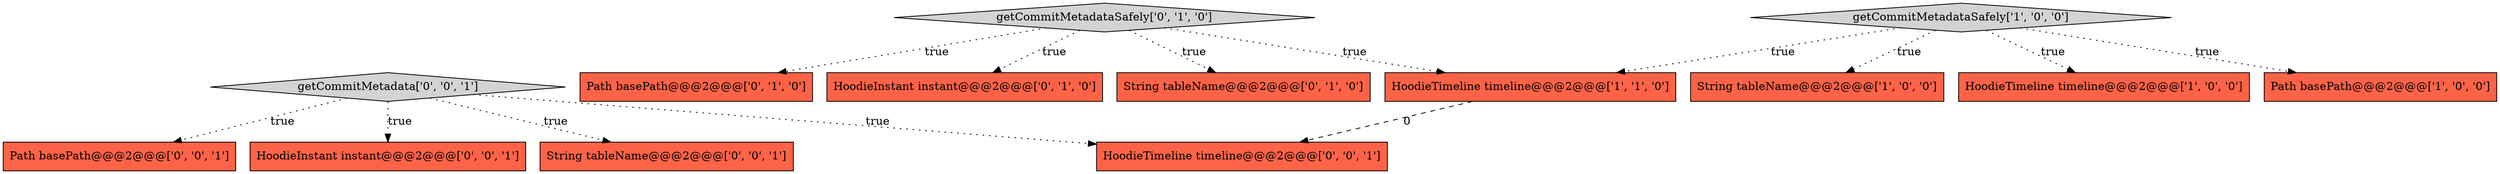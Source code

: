 digraph {
9 [style = filled, label = "String tableName@@@2@@@['0', '0', '1']", fillcolor = tomato, shape = box image = "AAA0AAABBB3BBB"];
5 [style = filled, label = "getCommitMetadataSafely['0', '1', '0']", fillcolor = lightgray, shape = diamond image = "AAA0AAABBB2BBB"];
10 [style = filled, label = "getCommitMetadata['0', '0', '1']", fillcolor = lightgray, shape = diamond image = "AAA0AAABBB3BBB"];
4 [style = filled, label = "HoodieTimeline timeline@@@2@@@['1', '1', '0']", fillcolor = tomato, shape = box image = "AAA0AAABBB1BBB"];
3 [style = filled, label = "String tableName@@@2@@@['1', '0', '0']", fillcolor = tomato, shape = box image = "AAA0AAABBB1BBB"];
7 [style = filled, label = "Path basePath@@@2@@@['0', '1', '0']", fillcolor = tomato, shape = box image = "AAA0AAABBB2BBB"];
13 [style = filled, label = "HoodieTimeline timeline@@@2@@@['0', '0', '1']", fillcolor = tomato, shape = box image = "AAA0AAABBB3BBB"];
2 [style = filled, label = "HoodieTimeline timeline@@@2@@@['1', '0', '0']", fillcolor = tomato, shape = box image = "AAA0AAABBB1BBB"];
12 [style = filled, label = "Path basePath@@@2@@@['0', '0', '1']", fillcolor = tomato, shape = box image = "AAA0AAABBB3BBB"];
0 [style = filled, label = "Path basePath@@@2@@@['1', '0', '0']", fillcolor = tomato, shape = box image = "AAA0AAABBB1BBB"];
8 [style = filled, label = "HoodieInstant instant@@@2@@@['0', '1', '0']", fillcolor = tomato, shape = box image = "AAA0AAABBB2BBB"];
1 [style = filled, label = "getCommitMetadataSafely['1', '0', '0']", fillcolor = lightgray, shape = diamond image = "AAA0AAABBB1BBB"];
6 [style = filled, label = "String tableName@@@2@@@['0', '1', '0']", fillcolor = tomato, shape = box image = "AAA0AAABBB2BBB"];
11 [style = filled, label = "HoodieInstant instant@@@2@@@['0', '0', '1']", fillcolor = tomato, shape = box image = "AAA0AAABBB3BBB"];
1->2 [style = dotted, label="true"];
5->6 [style = dotted, label="true"];
5->8 [style = dotted, label="true"];
4->13 [style = dashed, label="0"];
1->3 [style = dotted, label="true"];
5->4 [style = dotted, label="true"];
10->13 [style = dotted, label="true"];
10->11 [style = dotted, label="true"];
5->7 [style = dotted, label="true"];
1->4 [style = dotted, label="true"];
10->9 [style = dotted, label="true"];
10->12 [style = dotted, label="true"];
1->0 [style = dotted, label="true"];
}

